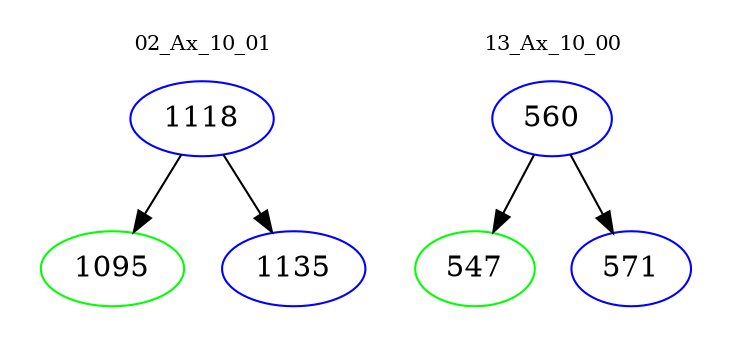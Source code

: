 digraph{
subgraph cluster_0 {
color = white
label = "02_Ax_10_01";
fontsize=10;
T0_1118 [label="1118", color="blue"]
T0_1118 -> T0_1095 [color="black"]
T0_1095 [label="1095", color="green"]
T0_1118 -> T0_1135 [color="black"]
T0_1135 [label="1135", color="blue"]
}
subgraph cluster_1 {
color = white
label = "13_Ax_10_00";
fontsize=10;
T1_560 [label="560", color="blue"]
T1_560 -> T1_547 [color="black"]
T1_547 [label="547", color="green"]
T1_560 -> T1_571 [color="black"]
T1_571 [label="571", color="blue"]
}
}
